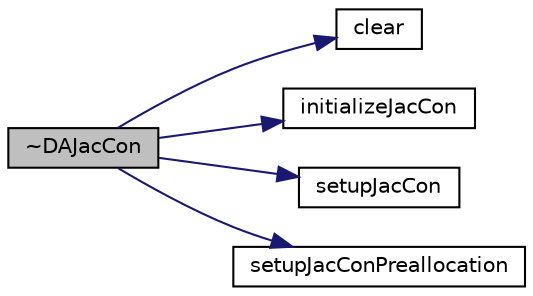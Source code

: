 digraph "~DAJacCon"
{
  bgcolor="transparent";
  edge [fontname="Helvetica",fontsize="10",labelfontname="Helvetica",labelfontsize="10"];
  node [fontname="Helvetica",fontsize="10",shape=record];
  rankdir="LR";
  Node13 [label="~DAJacCon",height=0.2,width=0.4,color="black", fillcolor="grey75", style="filled", fontcolor="black"];
  Node13 -> Node14 [color="midnightblue",fontsize="10",style="solid",fontname="Helvetica"];
  Node14 [label="clear",height=0.2,width=0.4,color="black",URL="$classFoam_1_1DAJacCon.html#a5eeb94d22b8366d1b68d0614384802fe",tooltip="clear members in parent and child objects "];
  Node13 -> Node15 [color="midnightblue",fontsize="10",style="solid",fontname="Helvetica"];
  Node15 [label="initializeJacCon",height=0.2,width=0.4,color="black",URL="$classFoam_1_1DAJacCon.html#a77f1cfbe72346d252b3821b0c2162c70",tooltip="initialize the state Jacobian connectivity matrix "];
  Node13 -> Node16 [color="midnightblue",fontsize="10",style="solid",fontname="Helvetica"];
  Node16 [label="setupJacCon",height=0.2,width=0.4,color="black",URL="$classFoam_1_1DAJacCon.html#a932785a9c9eb407ecd557b13c8aefc17",tooltip="assign 1 to all non-zero elements for the Jacobian connecitivyt matrix "];
  Node13 -> Node17 [color="midnightblue",fontsize="10",style="solid",fontname="Helvetica"];
  Node17 [label="setupJacConPreallocation",height=0.2,width=0.4,color="black",URL="$classFoam_1_1DAJacCon.html#aa1acfb155a911dda3ecf669f7606d48f",tooltip="calculate the preallocation vector for initializing the JacCon mat, if necessary "];
}
